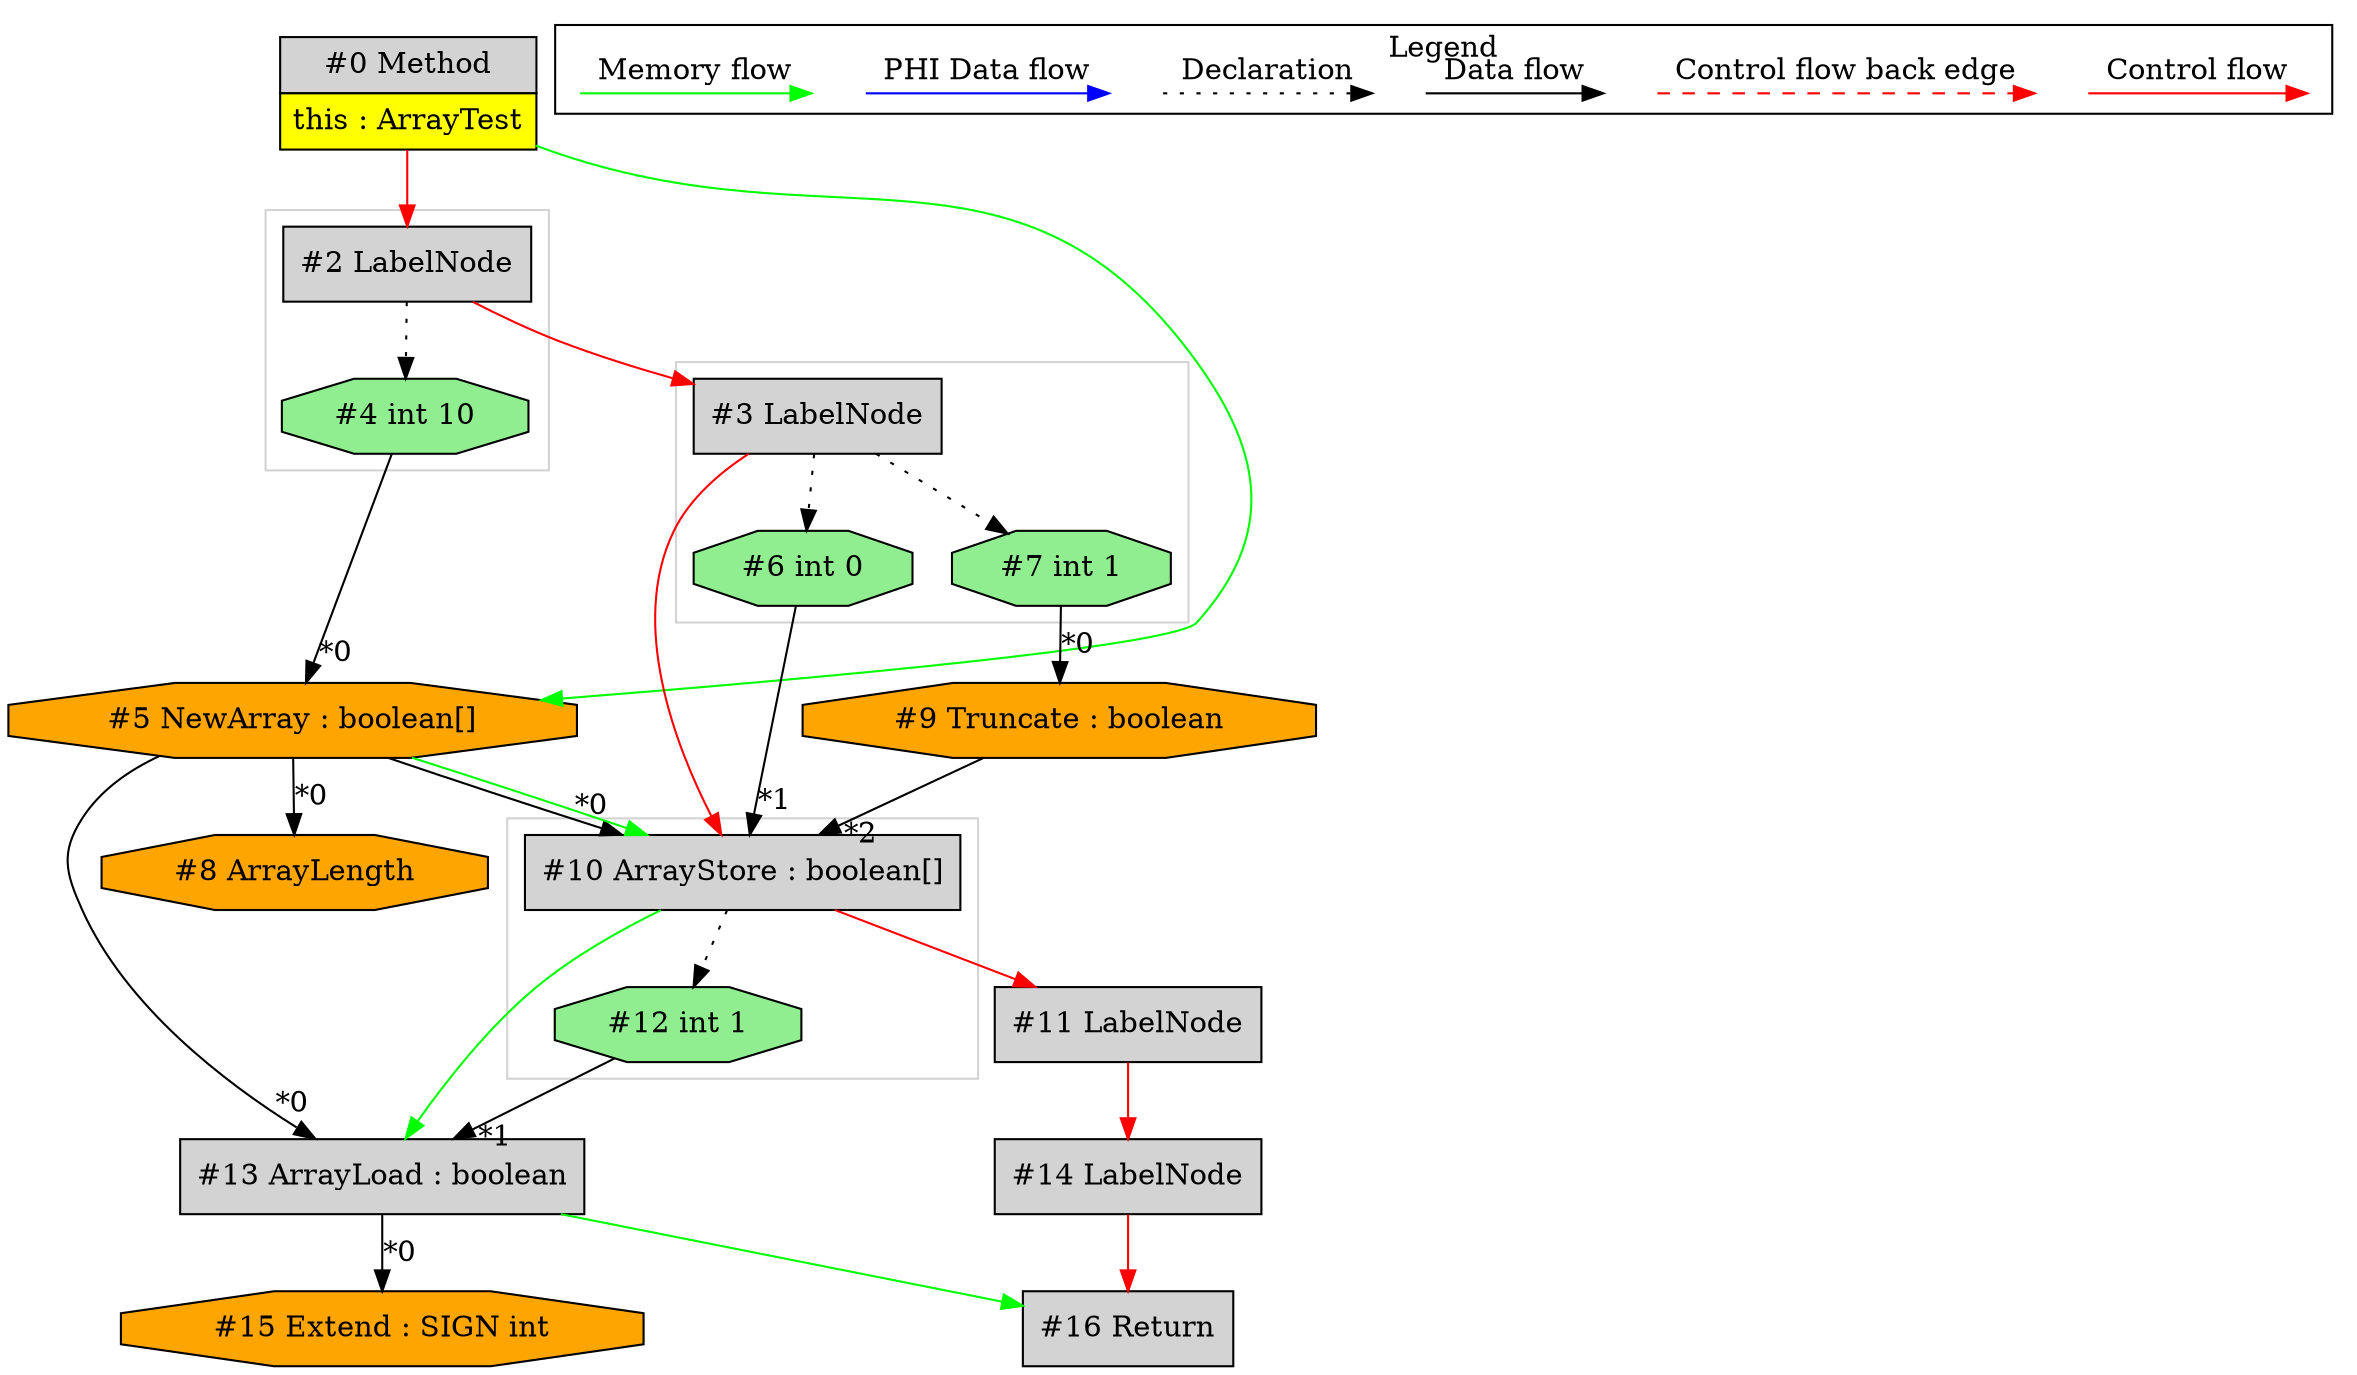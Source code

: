 digraph {
 ordering="in";
 node0[margin="0", label=<<table border="0" cellborder="1" cellspacing="0" cellpadding="5"><tr><td colspan="1">#0 Method</td></tr><tr><td port="prj1" bgcolor="yellow">this : ArrayTest</td></tr></table>>,shape=none, fillcolor=lightgrey, style=filled];
 node2[label="#2 LabelNode",shape=box, fillcolor=lightgrey, style=filled];
 node0 -> node2[labeldistance=2, color=red, fontcolor=red];
 node4[label="#4 int 10",shape=octagon, fillcolor=lightgreen, style=filled];
 node2 -> node4[style=dotted];
 node5[label="#5 NewArray : boolean[]",shape=octagon, fillcolor=orange, style=filled];
 node4 -> node5[headlabel="*0", labeldistance=2];
 node0 -> node5[labeldistance=2, color=green, constraint=false];
 node8[label="#8 ArrayLength",shape=octagon, fillcolor=orange, style=filled];
 node5 -> node8[headlabel="*0", labeldistance=2];
 node10[label="#10 ArrayStore : boolean[]",shape=box, fillcolor=lightgrey, style=filled];
 node5 -> node10[headlabel="*0", labeldistance=2];
 node6 -> node10[headlabel="*1", labeldistance=2];
 node9 -> node10[headlabel="*2", labeldistance=2];
 node5 -> node10[labeldistance=2, color=green, constraint=false];
 node3 -> node10[labeldistance=2, color=red, fontcolor=red];
 node3[label="#3 LabelNode",shape=box, fillcolor=lightgrey, style=filled];
 node2 -> node3[labeldistance=2, color=red, fontcolor=red];
 node7[label="#7 int 1",shape=octagon, fillcolor=lightgreen, style=filled];
 node3 -> node7[style=dotted];
 node9[label="#9 Truncate : boolean",shape=octagon, fillcolor=orange, style=filled];
 node7 -> node9[headlabel="*0", labeldistance=2];
 node6[label="#6 int 0",shape=octagon, fillcolor=lightgreen, style=filled];
 node3 -> node6[style=dotted];
 node12[label="#12 int 1",shape=octagon, fillcolor=lightgreen, style=filled];
 node10 -> node12[style=dotted];
 node13[label="#13 ArrayLoad : boolean",shape=box, fillcolor=lightgrey, style=filled];
 node5 -> node13[headlabel="*0", labeldistance=2];
 node12 -> node13[headlabel="*1", labeldistance=2];
 node10 -> node13[labeldistance=2, color=green, constraint=false];
 node15[label="#15 Extend : SIGN int",shape=octagon, fillcolor=orange, style=filled];
 node13 -> node15[headlabel="*0", labeldistance=2];
 node16[label="#16 Return",shape=box, fillcolor=lightgrey, style=filled];
 node14 -> node16[labeldistance=2, color=red, fontcolor=red];
 node13 -> node16[labeldistance=2, color=green, constraint=false];
 node14[label="#14 LabelNode",shape=box, fillcolor=lightgrey, style=filled];
 node11 -> node14[labeldistance=2, color=red, fontcolor=red];
 node11[label="#11 LabelNode",shape=box, fillcolor=lightgrey, style=filled];
 node10 -> node11[labeldistance=2, color=red, fontcolor=red];
 subgraph cluster_0 {
  color=lightgray;
  node2;
  node4;
 }
 subgraph cluster_1 {
  color=lightgray;
  node3;
  node6;
  node7;
 }
 subgraph cluster_2 {
  color=lightgray;
  node10;
  node12;
 }
 subgraph cluster_000 {
  label = "Legend";
  node [shape=point]
  {
   rank=same;
   c0 [style = invis];
   c1 [style = invis];
   c2 [style = invis];
   c3 [style = invis];
   d0 [style = invis];
   d1 [style = invis];
   d2 [style = invis];
   d3 [style = invis];
   d4 [style = invis];
   d5 [style = invis];
   d6 [style = invis];
   d7 [style = invis];
  }
  c0 -> c1 [label="Control flow", style=solid, color=red]
  c2 -> c3 [label="Control flow back edge", style=dashed, color=red]
  d0 -> d1 [label="Data flow"]
  d2 -> d3 [label="Declaration", style=dotted]
  d4 -> d5 [label="PHI Data flow", color=blue]
  d6 -> d7 [label="Memory flow", color=green]
 }

}
